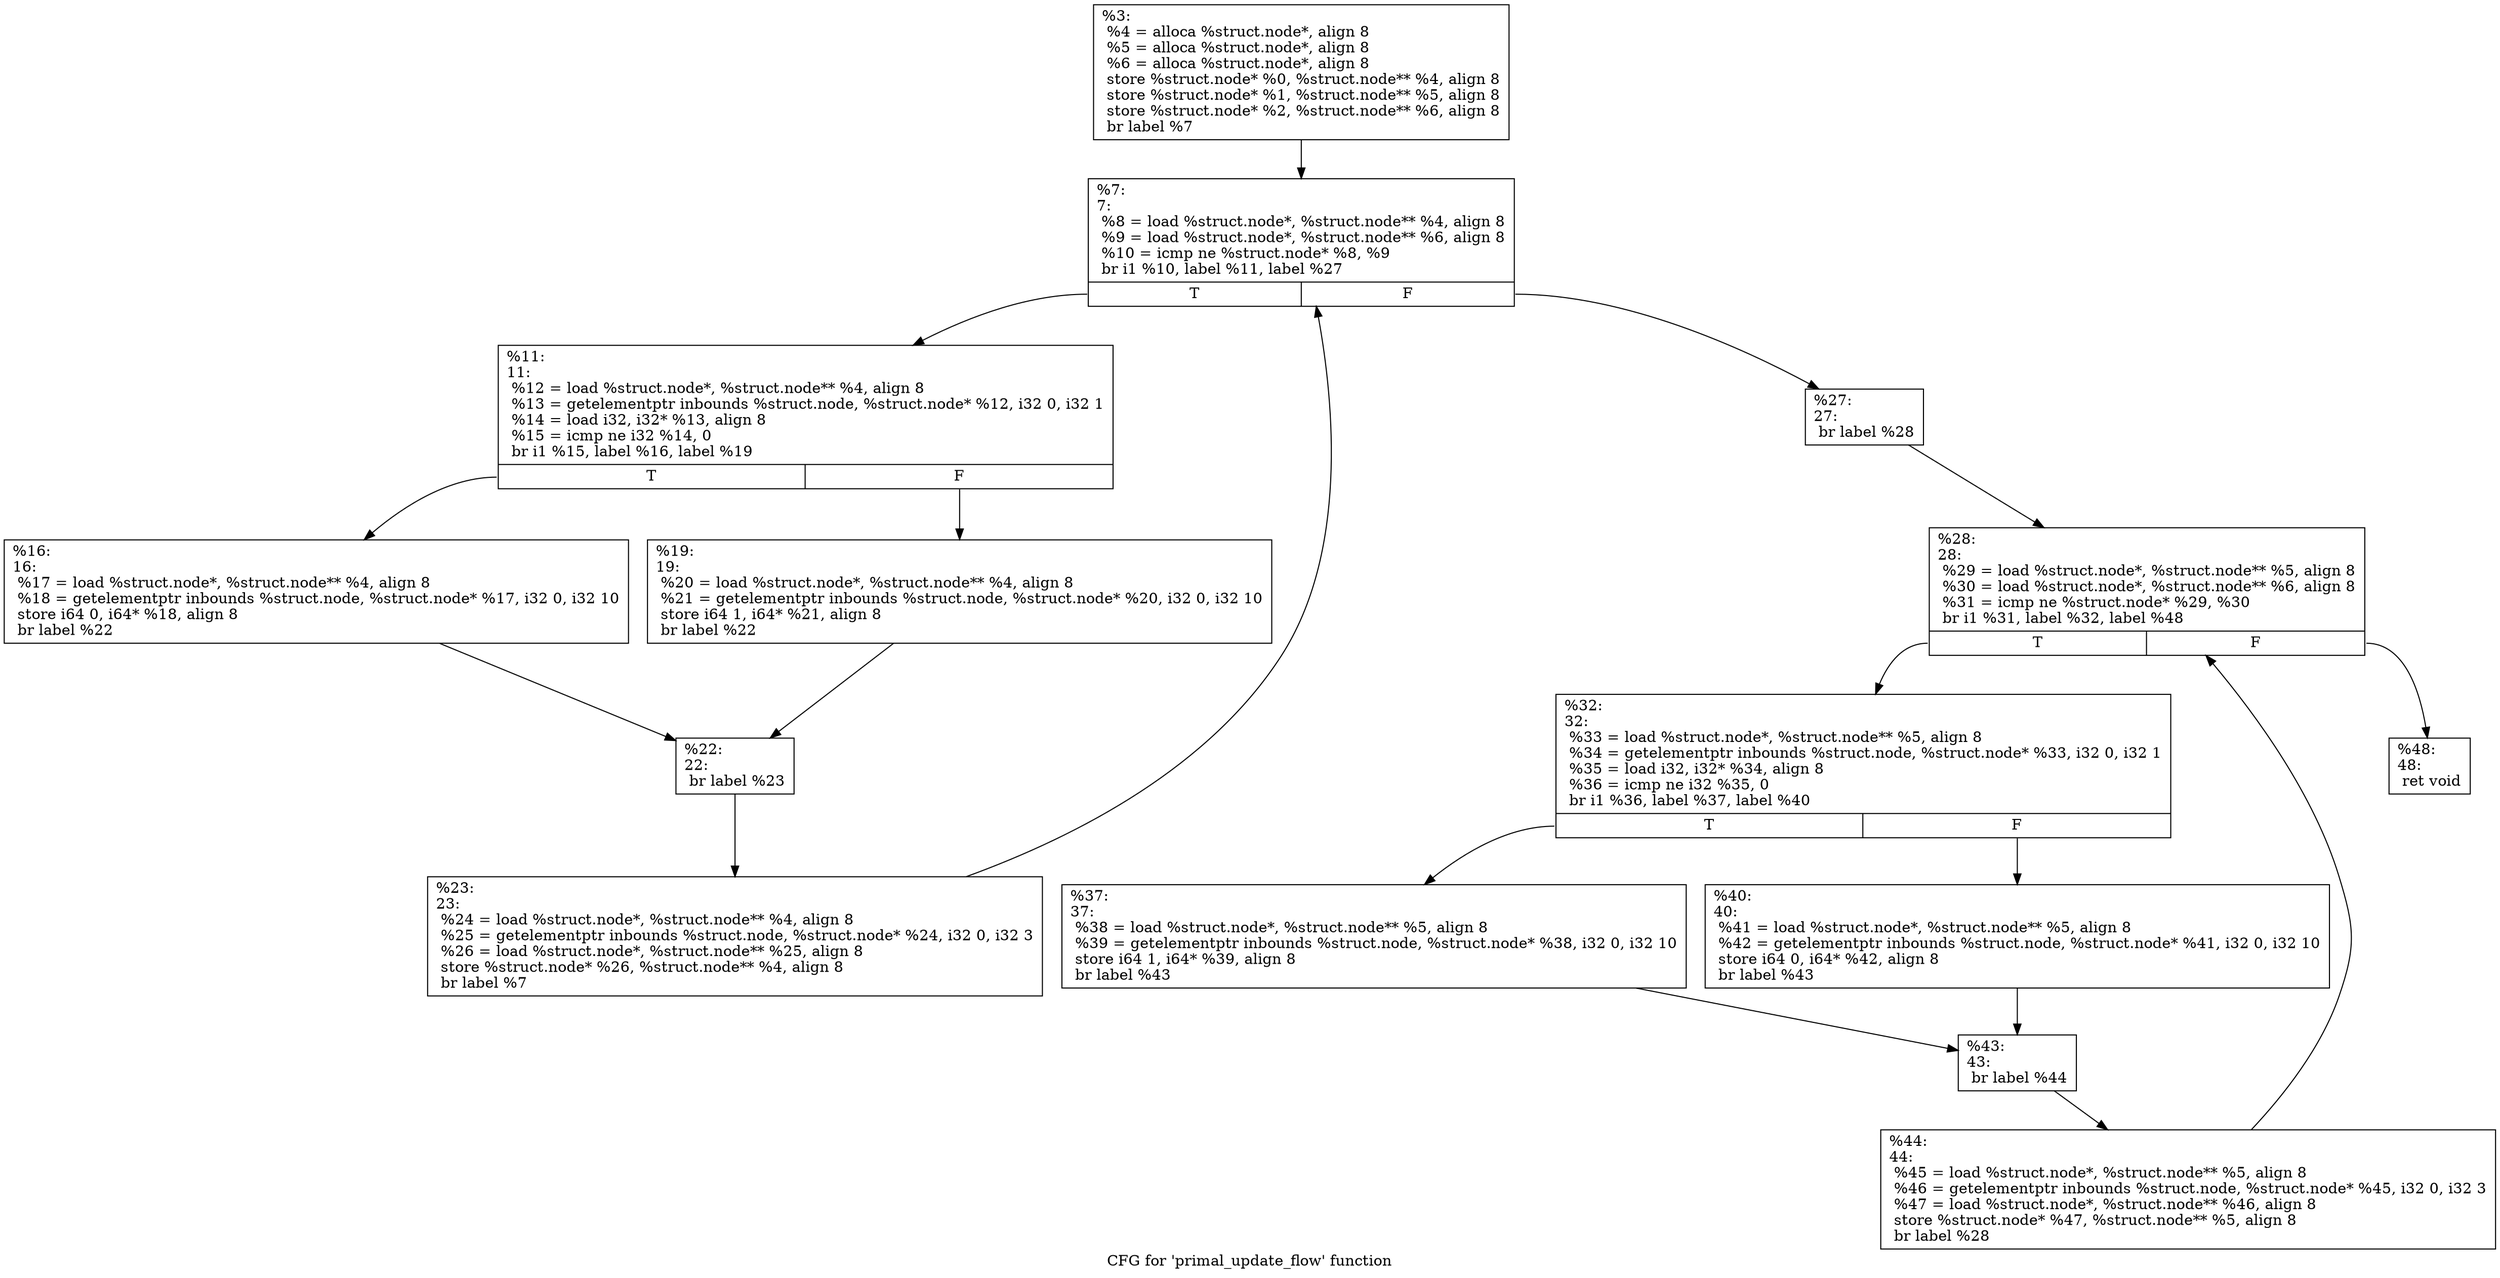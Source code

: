 digraph "CFG for 'primal_update_flow' function" {
	label="CFG for 'primal_update_flow' function";

	Node0x27a5540 [shape=record,label="{%3:\l  %4 = alloca %struct.node*, align 8\l  %5 = alloca %struct.node*, align 8\l  %6 = alloca %struct.node*, align 8\l  store %struct.node* %0, %struct.node** %4, align 8\l  store %struct.node* %1, %struct.node** %5, align 8\l  store %struct.node* %2, %struct.node** %6, align 8\l  br label %7\l}"];
	Node0x27a5540 -> Node0x27ab640;
	Node0x27ab640 [shape=record,label="{%7:\l7:                                                \l  %8 = load %struct.node*, %struct.node** %4, align 8\l  %9 = load %struct.node*, %struct.node** %6, align 8\l  %10 = icmp ne %struct.node* %8, %9\l  br i1 %10, label %11, label %27\l|{<s0>T|<s1>F}}"];
	Node0x27ab640:s0 -> Node0x27ab690;
	Node0x27ab640:s1 -> Node0x27ab820;
	Node0x27ab690 [shape=record,label="{%11:\l11:                                               \l  %12 = load %struct.node*, %struct.node** %4, align 8\l  %13 = getelementptr inbounds %struct.node, %struct.node* %12, i32 0, i32 1\l  %14 = load i32, i32* %13, align 8\l  %15 = icmp ne i32 %14, 0\l  br i1 %15, label %16, label %19\l|{<s0>T|<s1>F}}"];
	Node0x27ab690:s0 -> Node0x27ab6e0;
	Node0x27ab690:s1 -> Node0x27ab730;
	Node0x27ab6e0 [shape=record,label="{%16:\l16:                                               \l  %17 = load %struct.node*, %struct.node** %4, align 8\l  %18 = getelementptr inbounds %struct.node, %struct.node* %17, i32 0, i32 10\l  store i64 0, i64* %18, align 8\l  br label %22\l}"];
	Node0x27ab6e0 -> Node0x27ab780;
	Node0x27ab730 [shape=record,label="{%19:\l19:                                               \l  %20 = load %struct.node*, %struct.node** %4, align 8\l  %21 = getelementptr inbounds %struct.node, %struct.node* %20, i32 0, i32 10\l  store i64 1, i64* %21, align 8\l  br label %22\l}"];
	Node0x27ab730 -> Node0x27ab780;
	Node0x27ab780 [shape=record,label="{%22:\l22:                                               \l  br label %23\l}"];
	Node0x27ab780 -> Node0x27ab7d0;
	Node0x27ab7d0 [shape=record,label="{%23:\l23:                                               \l  %24 = load %struct.node*, %struct.node** %4, align 8\l  %25 = getelementptr inbounds %struct.node, %struct.node* %24, i32 0, i32 3\l  %26 = load %struct.node*, %struct.node** %25, align 8\l  store %struct.node* %26, %struct.node** %4, align 8\l  br label %7\l}"];
	Node0x27ab7d0 -> Node0x27ab640;
	Node0x27ab820 [shape=record,label="{%27:\l27:                                               \l  br label %28\l}"];
	Node0x27ab820 -> Node0x27ab870;
	Node0x27ab870 [shape=record,label="{%28:\l28:                                               \l  %29 = load %struct.node*, %struct.node** %5, align 8\l  %30 = load %struct.node*, %struct.node** %6, align 8\l  %31 = icmp ne %struct.node* %29, %30\l  br i1 %31, label %32, label %48\l|{<s0>T|<s1>F}}"];
	Node0x27ab870:s0 -> Node0x27ab8c0;
	Node0x27ab870:s1 -> Node0x27aba50;
	Node0x27ab8c0 [shape=record,label="{%32:\l32:                                               \l  %33 = load %struct.node*, %struct.node** %5, align 8\l  %34 = getelementptr inbounds %struct.node, %struct.node* %33, i32 0, i32 1\l  %35 = load i32, i32* %34, align 8\l  %36 = icmp ne i32 %35, 0\l  br i1 %36, label %37, label %40\l|{<s0>T|<s1>F}}"];
	Node0x27ab8c0:s0 -> Node0x27ab910;
	Node0x27ab8c0:s1 -> Node0x27ab960;
	Node0x27ab910 [shape=record,label="{%37:\l37:                                               \l  %38 = load %struct.node*, %struct.node** %5, align 8\l  %39 = getelementptr inbounds %struct.node, %struct.node* %38, i32 0, i32 10\l  store i64 1, i64* %39, align 8\l  br label %43\l}"];
	Node0x27ab910 -> Node0x27ab9b0;
	Node0x27ab960 [shape=record,label="{%40:\l40:                                               \l  %41 = load %struct.node*, %struct.node** %5, align 8\l  %42 = getelementptr inbounds %struct.node, %struct.node* %41, i32 0, i32 10\l  store i64 0, i64* %42, align 8\l  br label %43\l}"];
	Node0x27ab960 -> Node0x27ab9b0;
	Node0x27ab9b0 [shape=record,label="{%43:\l43:                                               \l  br label %44\l}"];
	Node0x27ab9b0 -> Node0x27aba00;
	Node0x27aba00 [shape=record,label="{%44:\l44:                                               \l  %45 = load %struct.node*, %struct.node** %5, align 8\l  %46 = getelementptr inbounds %struct.node, %struct.node* %45, i32 0, i32 3\l  %47 = load %struct.node*, %struct.node** %46, align 8\l  store %struct.node* %47, %struct.node** %5, align 8\l  br label %28\l}"];
	Node0x27aba00 -> Node0x27ab870;
	Node0x27aba50 [shape=record,label="{%48:\l48:                                               \l  ret void\l}"];
}
